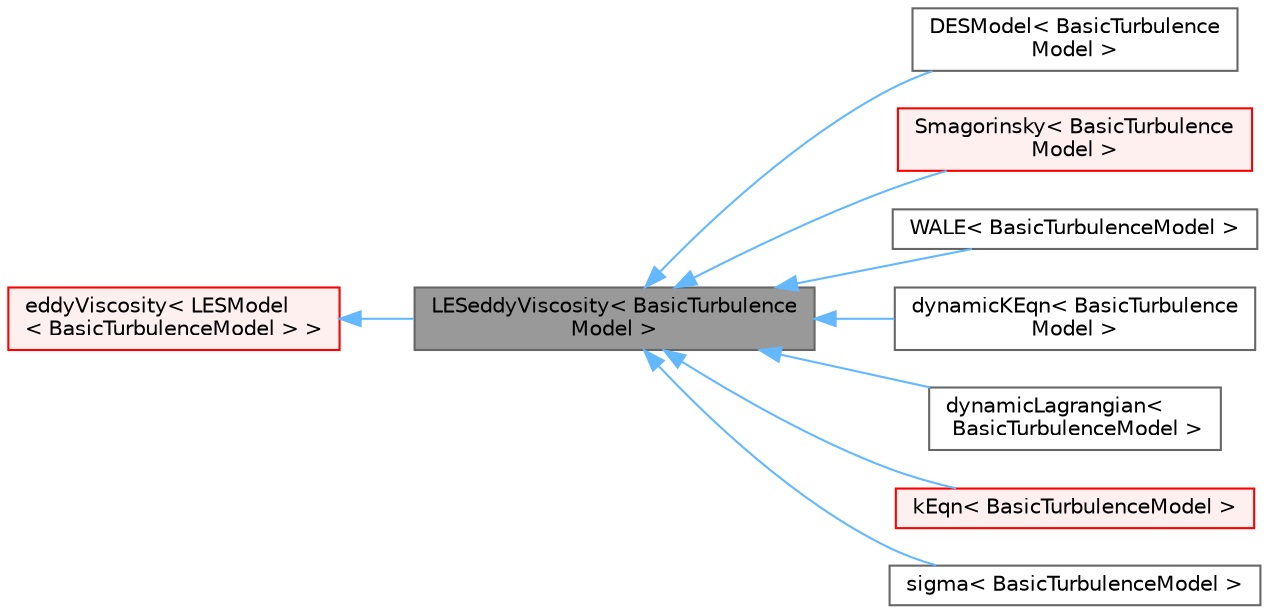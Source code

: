 digraph "LESeddyViscosity&lt; BasicTurbulenceModel &gt;"
{
 // LATEX_PDF_SIZE
  bgcolor="transparent";
  edge [fontname=Helvetica,fontsize=10,labelfontname=Helvetica,labelfontsize=10];
  node [fontname=Helvetica,fontsize=10,shape=box,height=0.2,width=0.4];
  rankdir="LR";
  Node1 [id="Node000001",label="LESeddyViscosity\< BasicTurbulence\lModel \>",height=0.2,width=0.4,color="gray40", fillcolor="grey60", style="filled", fontcolor="black",tooltip="Eddy viscosity LES SGS model base class."];
  Node2 -> Node1 [id="edge1_Node000001_Node000002",dir="back",color="steelblue1",style="solid",tooltip=" "];
  Node2 [id="Node000002",label="eddyViscosity\< LESModel\l\< BasicTurbulenceModel \> \>",height=0.2,width=0.4,color="red", fillcolor="#FFF0F0", style="filled",URL="$classFoam_1_1eddyViscosity.html",tooltip=" "];
  Node1 -> Node7 [id="edge2_Node000001_Node000007",dir="back",color="steelblue1",style="solid",tooltip=" "];
  Node7 [id="Node000007",label="DESModel\< BasicTurbulence\lModel \>",height=0.2,width=0.4,color="gray40", fillcolor="white", style="filled",URL="$classFoam_1_1LESModels_1_1DESModel.html",tooltip="Templated abstract base class for DES models."];
  Node1 -> Node8 [id="edge3_Node000001_Node000008",dir="back",color="steelblue1",style="solid",tooltip=" "];
  Node8 [id="Node000008",label="Smagorinsky\< BasicTurbulence\lModel \>",height=0.2,width=0.4,color="red", fillcolor="#FFF0F0", style="filled",URL="$classFoam_1_1LESModels_1_1Smagorinsky.html",tooltip="The Smagorinsky SGS model."];
  Node1 -> Node10 [id="edge4_Node000001_Node000010",dir="back",color="steelblue1",style="solid",tooltip=" "];
  Node10 [id="Node000010",label="WALE\< BasicTurbulenceModel \>",height=0.2,width=0.4,color="gray40", fillcolor="white", style="filled",URL="$classFoam_1_1LESModels_1_1WALE.html",tooltip="The Wall-adapting local eddy-viscosity (WALE) SGS model."];
  Node1 -> Node11 [id="edge5_Node000001_Node000011",dir="back",color="steelblue1",style="solid",tooltip=" "];
  Node11 [id="Node000011",label="dynamicKEqn\< BasicTurbulence\lModel \>",height=0.2,width=0.4,color="gray40", fillcolor="white", style="filled",URL="$classFoam_1_1LESModels_1_1dynamicKEqn.html",tooltip="Dynamic one equation eddy-viscosity model."];
  Node1 -> Node12 [id="edge6_Node000001_Node000012",dir="back",color="steelblue1",style="solid",tooltip=" "];
  Node12 [id="Node000012",label="dynamicLagrangian\<\l BasicTurbulenceModel \>",height=0.2,width=0.4,color="gray40", fillcolor="white", style="filled",URL="$classFoam_1_1LESModels_1_1dynamicLagrangian.html",tooltip="Dynamic SGS model with Lagrangian averaging."];
  Node1 -> Node13 [id="edge7_Node000001_Node000013",dir="back",color="steelblue1",style="solid",tooltip=" "];
  Node13 [id="Node000013",label="kEqn\< BasicTurbulenceModel \>",height=0.2,width=0.4,color="red", fillcolor="#FFF0F0", style="filled",URL="$classFoam_1_1LESModels_1_1kEqn.html",tooltip="One equation eddy-viscosity model."];
  Node1 -> Node16 [id="edge8_Node000001_Node000016",dir="back",color="steelblue1",style="solid",tooltip=" "];
  Node16 [id="Node000016",label="sigma\< BasicTurbulenceModel \>",height=0.2,width=0.4,color="gray40", fillcolor="white", style="filled",URL="$classFoam_1_1LESModels_1_1sigma.html",tooltip="The sigma SGS model."];
}
